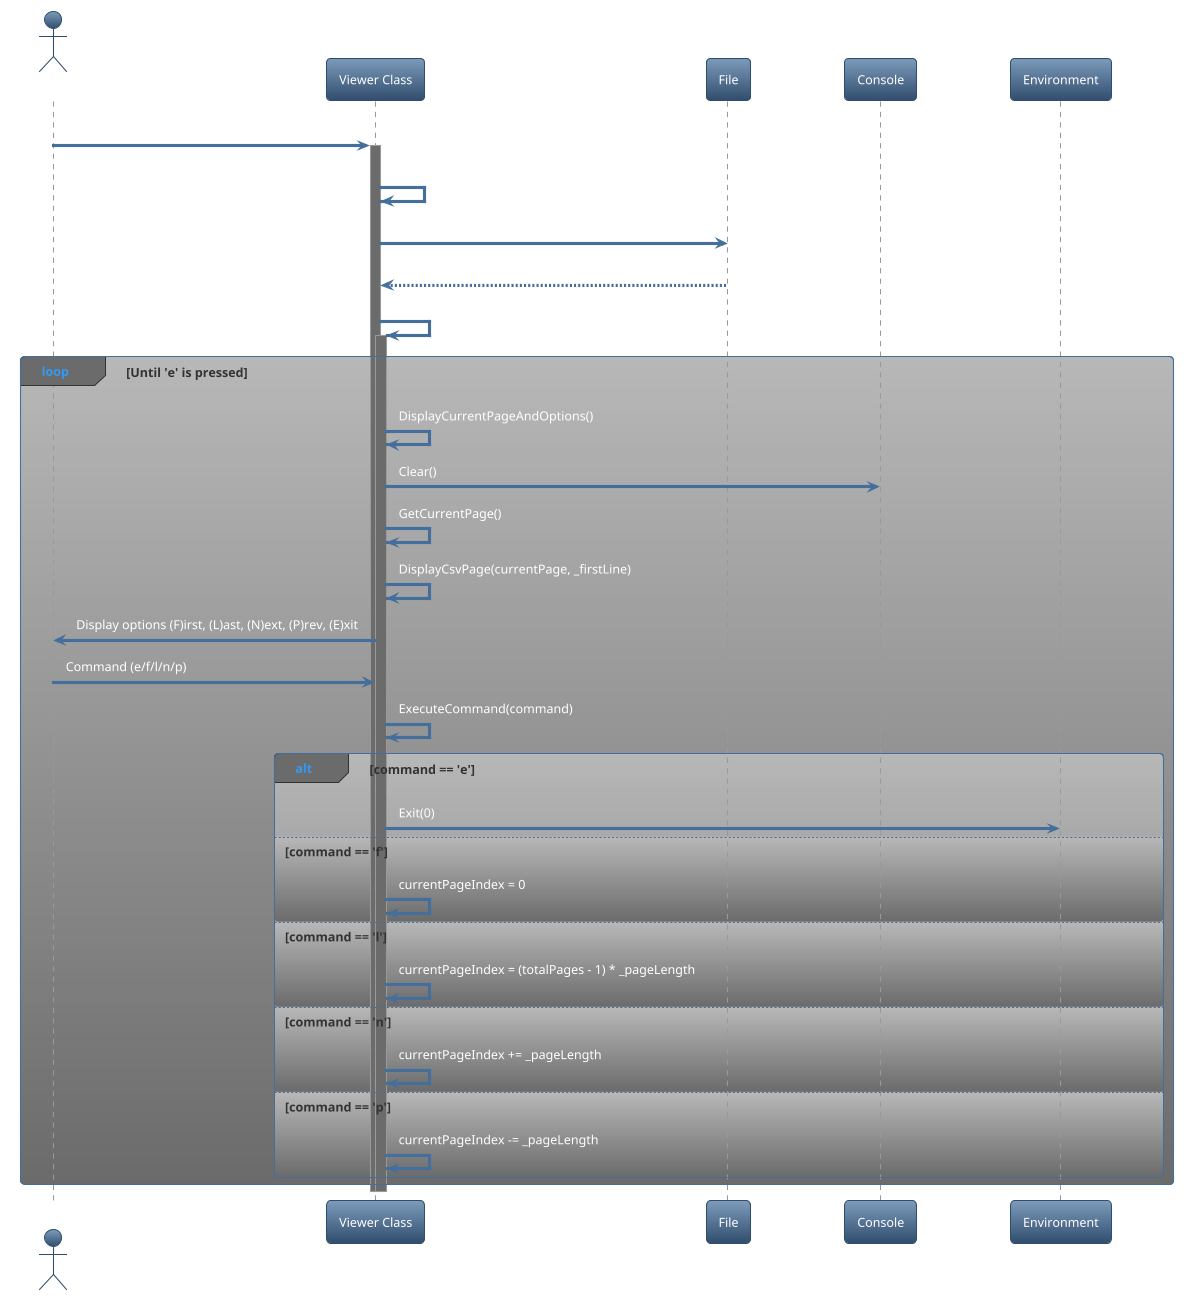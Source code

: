 @startuml
!theme spacelab

actor User
participant Viewer as "Viewer Class"

User -> Viewer : Run()
activate Viewer

Viewer -> Viewer : ReadAndSeparateLines(_csvFilePath)
Viewer -> File : ReadAllLines(_csvFilePath)
File --> Viewer : lines[]

Viewer -> Viewer : Show(_csvData, _pageLength)
activate Viewer

loop Until 'e' is pressed
  Viewer -> Viewer : DisplayCurrentPageAndOptions()
  Viewer -> Console : Clear()
  Viewer -> Viewer : GetCurrentPage()
  Viewer -> Viewer : DisplayCsvPage(currentPage, _firstLine)
  Viewer -> User : Display options (F)irst, (L)ast, (N)ext, (P)rev, (E)xit
  User -> Viewer : Command (e/f/l/n/p)
  Viewer -> Viewer : ExecuteCommand(command)
  alt command == 'e'
    Viewer -> Environment : Exit(0)
  else command == 'f'
    Viewer -> Viewer : currentPageIndex = 0
  else command == 'l'
    Viewer -> Viewer : currentPageIndex = (totalPages - 1) * _pageLength
  else command == 'n'
    Viewer -> Viewer : currentPageIndex += _pageLength
  else command == 'p'
    Viewer -> Viewer : currentPageIndex -= _pageLength
  end
end

deactivate Viewer
deactivate Viewer
@enduml